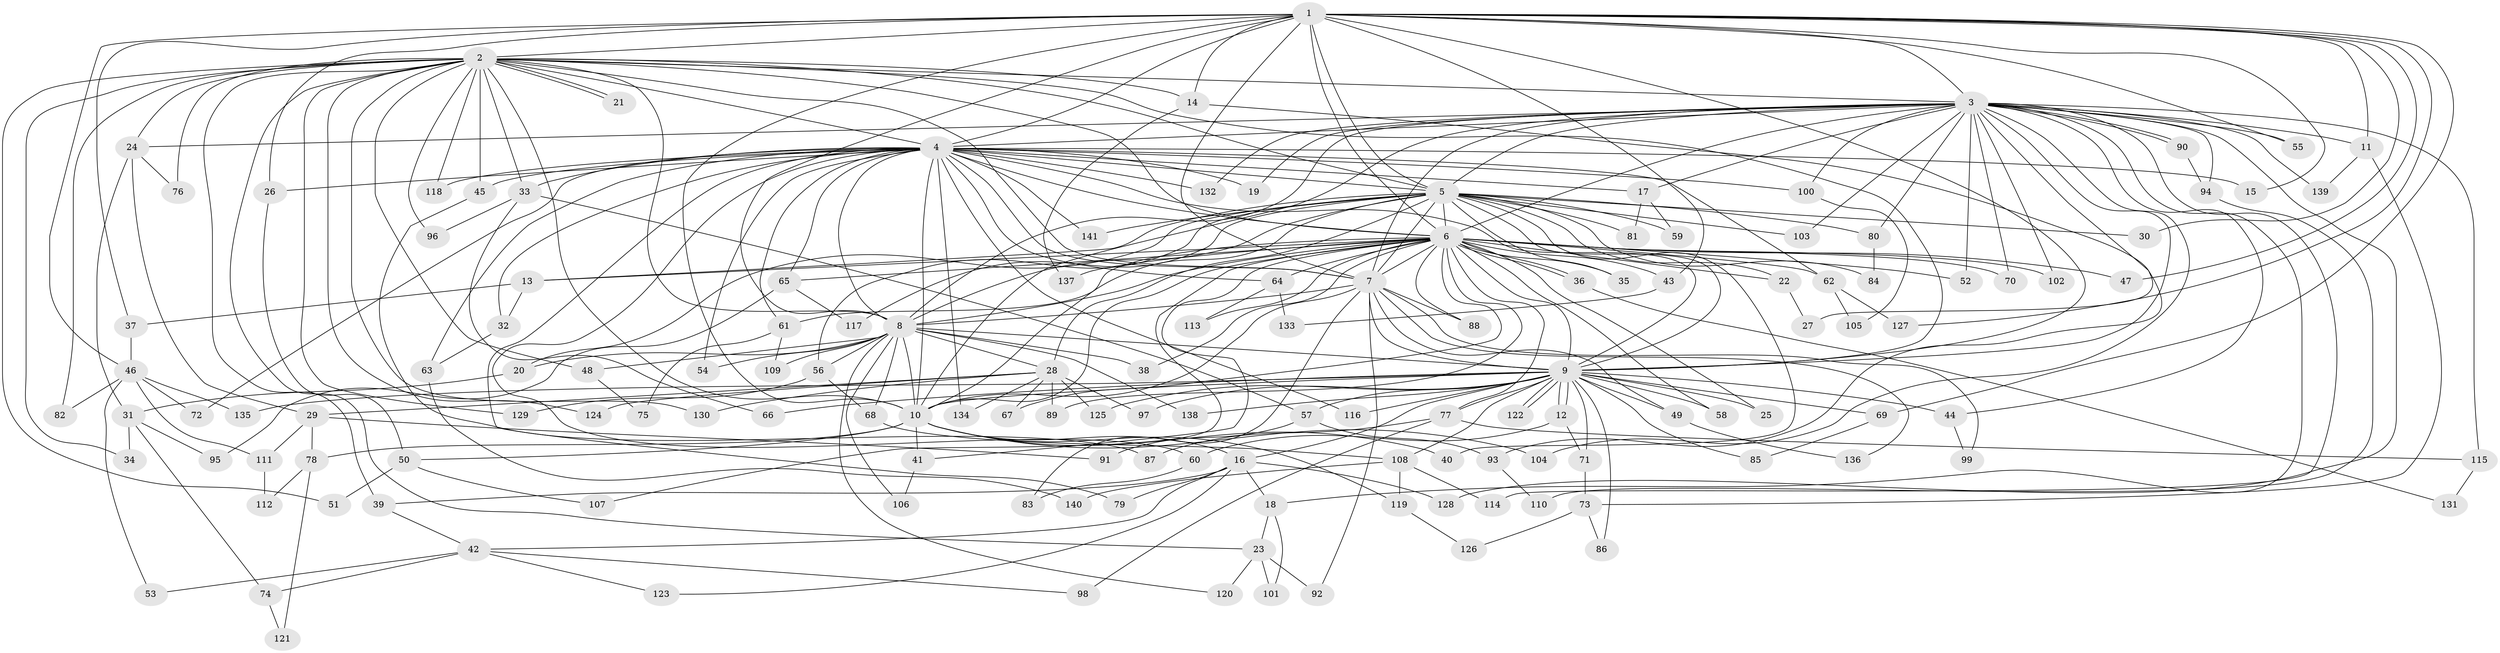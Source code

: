 // Generated by graph-tools (version 1.1) at 2025/35/03/09/25 02:35:15]
// undirected, 141 vertices, 307 edges
graph export_dot {
graph [start="1"]
  node [color=gray90,style=filled];
  1;
  2;
  3;
  4;
  5;
  6;
  7;
  8;
  9;
  10;
  11;
  12;
  13;
  14;
  15;
  16;
  17;
  18;
  19;
  20;
  21;
  22;
  23;
  24;
  25;
  26;
  27;
  28;
  29;
  30;
  31;
  32;
  33;
  34;
  35;
  36;
  37;
  38;
  39;
  40;
  41;
  42;
  43;
  44;
  45;
  46;
  47;
  48;
  49;
  50;
  51;
  52;
  53;
  54;
  55;
  56;
  57;
  58;
  59;
  60;
  61;
  62;
  63;
  64;
  65;
  66;
  67;
  68;
  69;
  70;
  71;
  72;
  73;
  74;
  75;
  76;
  77;
  78;
  79;
  80;
  81;
  82;
  83;
  84;
  85;
  86;
  87;
  88;
  89;
  90;
  91;
  92;
  93;
  94;
  95;
  96;
  97;
  98;
  99;
  100;
  101;
  102;
  103;
  104;
  105;
  106;
  107;
  108;
  109;
  110;
  111;
  112;
  113;
  114;
  115;
  116;
  117;
  118;
  119;
  120;
  121;
  122;
  123;
  124;
  125;
  126;
  127;
  128;
  129;
  130;
  131;
  132;
  133;
  134;
  135;
  136;
  137;
  138;
  139;
  140;
  141;
  1 -- 2;
  1 -- 3;
  1 -- 4;
  1 -- 5;
  1 -- 6;
  1 -- 7;
  1 -- 8;
  1 -- 9;
  1 -- 10;
  1 -- 11;
  1 -- 14;
  1 -- 15;
  1 -- 26;
  1 -- 30;
  1 -- 37;
  1 -- 43;
  1 -- 46;
  1 -- 47;
  1 -- 55;
  1 -- 69;
  1 -- 127;
  2 -- 3;
  2 -- 4;
  2 -- 5;
  2 -- 6;
  2 -- 7;
  2 -- 8;
  2 -- 9;
  2 -- 10;
  2 -- 14;
  2 -- 21;
  2 -- 21;
  2 -- 23;
  2 -- 24;
  2 -- 33;
  2 -- 34;
  2 -- 39;
  2 -- 45;
  2 -- 48;
  2 -- 51;
  2 -- 76;
  2 -- 82;
  2 -- 96;
  2 -- 118;
  2 -- 124;
  2 -- 129;
  2 -- 130;
  3 -- 4;
  3 -- 5;
  3 -- 6;
  3 -- 7;
  3 -- 8;
  3 -- 9;
  3 -- 10;
  3 -- 11;
  3 -- 17;
  3 -- 18;
  3 -- 19;
  3 -- 24;
  3 -- 27;
  3 -- 44;
  3 -- 52;
  3 -- 55;
  3 -- 70;
  3 -- 80;
  3 -- 90;
  3 -- 90;
  3 -- 94;
  3 -- 100;
  3 -- 102;
  3 -- 103;
  3 -- 104;
  3 -- 114;
  3 -- 115;
  3 -- 128;
  3 -- 132;
  3 -- 139;
  4 -- 5;
  4 -- 6;
  4 -- 7;
  4 -- 8;
  4 -- 9;
  4 -- 10;
  4 -- 15;
  4 -- 17;
  4 -- 19;
  4 -- 26;
  4 -- 32;
  4 -- 33;
  4 -- 45;
  4 -- 54;
  4 -- 60;
  4 -- 61;
  4 -- 62;
  4 -- 63;
  4 -- 64;
  4 -- 65;
  4 -- 72;
  4 -- 79;
  4 -- 100;
  4 -- 116;
  4 -- 118;
  4 -- 132;
  4 -- 134;
  4 -- 141;
  5 -- 6;
  5 -- 7;
  5 -- 8;
  5 -- 9;
  5 -- 10;
  5 -- 13;
  5 -- 20;
  5 -- 22;
  5 -- 28;
  5 -- 30;
  5 -- 35;
  5 -- 40;
  5 -- 56;
  5 -- 59;
  5 -- 80;
  5 -- 81;
  5 -- 84;
  5 -- 103;
  5 -- 117;
  5 -- 141;
  6 -- 7;
  6 -- 8;
  6 -- 9;
  6 -- 10;
  6 -- 13;
  6 -- 22;
  6 -- 25;
  6 -- 35;
  6 -- 36;
  6 -- 36;
  6 -- 38;
  6 -- 41;
  6 -- 43;
  6 -- 47;
  6 -- 52;
  6 -- 58;
  6 -- 61;
  6 -- 62;
  6 -- 64;
  6 -- 65;
  6 -- 67;
  6 -- 70;
  6 -- 77;
  6 -- 88;
  6 -- 89;
  6 -- 102;
  6 -- 107;
  6 -- 113;
  6 -- 137;
  7 -- 8;
  7 -- 9;
  7 -- 10;
  7 -- 49;
  7 -- 83;
  7 -- 88;
  7 -- 92;
  7 -- 99;
  7 -- 136;
  8 -- 9;
  8 -- 10;
  8 -- 20;
  8 -- 28;
  8 -- 38;
  8 -- 48;
  8 -- 54;
  8 -- 56;
  8 -- 68;
  8 -- 106;
  8 -- 109;
  8 -- 120;
  8 -- 138;
  9 -- 10;
  9 -- 12;
  9 -- 12;
  9 -- 16;
  9 -- 25;
  9 -- 44;
  9 -- 49;
  9 -- 57;
  9 -- 58;
  9 -- 66;
  9 -- 69;
  9 -- 71;
  9 -- 77;
  9 -- 85;
  9 -- 86;
  9 -- 97;
  9 -- 108;
  9 -- 116;
  9 -- 122;
  9 -- 122;
  9 -- 125;
  9 -- 135;
  9 -- 138;
  10 -- 16;
  10 -- 40;
  10 -- 41;
  10 -- 50;
  10 -- 78;
  10 -- 104;
  10 -- 119;
  11 -- 73;
  11 -- 139;
  12 -- 60;
  12 -- 71;
  13 -- 32;
  13 -- 37;
  14 -- 93;
  14 -- 137;
  16 -- 18;
  16 -- 39;
  16 -- 42;
  16 -- 79;
  16 -- 123;
  16 -- 128;
  17 -- 59;
  17 -- 81;
  18 -- 23;
  18 -- 101;
  20 -- 31;
  22 -- 27;
  23 -- 92;
  23 -- 101;
  23 -- 120;
  24 -- 29;
  24 -- 31;
  24 -- 76;
  26 -- 50;
  28 -- 29;
  28 -- 67;
  28 -- 89;
  28 -- 97;
  28 -- 124;
  28 -- 125;
  28 -- 130;
  28 -- 134;
  29 -- 78;
  29 -- 91;
  29 -- 111;
  31 -- 34;
  31 -- 74;
  31 -- 95;
  32 -- 63;
  33 -- 57;
  33 -- 66;
  33 -- 96;
  36 -- 131;
  37 -- 46;
  39 -- 42;
  41 -- 106;
  42 -- 53;
  42 -- 74;
  42 -- 98;
  42 -- 123;
  43 -- 133;
  44 -- 99;
  45 -- 87;
  46 -- 53;
  46 -- 72;
  46 -- 82;
  46 -- 111;
  46 -- 135;
  48 -- 75;
  49 -- 136;
  50 -- 51;
  50 -- 107;
  56 -- 68;
  56 -- 129;
  57 -- 91;
  57 -- 93;
  60 -- 83;
  61 -- 75;
  61 -- 109;
  62 -- 105;
  62 -- 127;
  63 -- 140;
  64 -- 113;
  64 -- 133;
  65 -- 95;
  65 -- 117;
  68 -- 108;
  69 -- 85;
  71 -- 73;
  73 -- 86;
  73 -- 126;
  74 -- 121;
  77 -- 87;
  77 -- 98;
  77 -- 115;
  78 -- 112;
  78 -- 121;
  80 -- 84;
  90 -- 94;
  93 -- 110;
  94 -- 110;
  100 -- 105;
  108 -- 114;
  108 -- 119;
  108 -- 140;
  111 -- 112;
  115 -- 131;
  119 -- 126;
}

